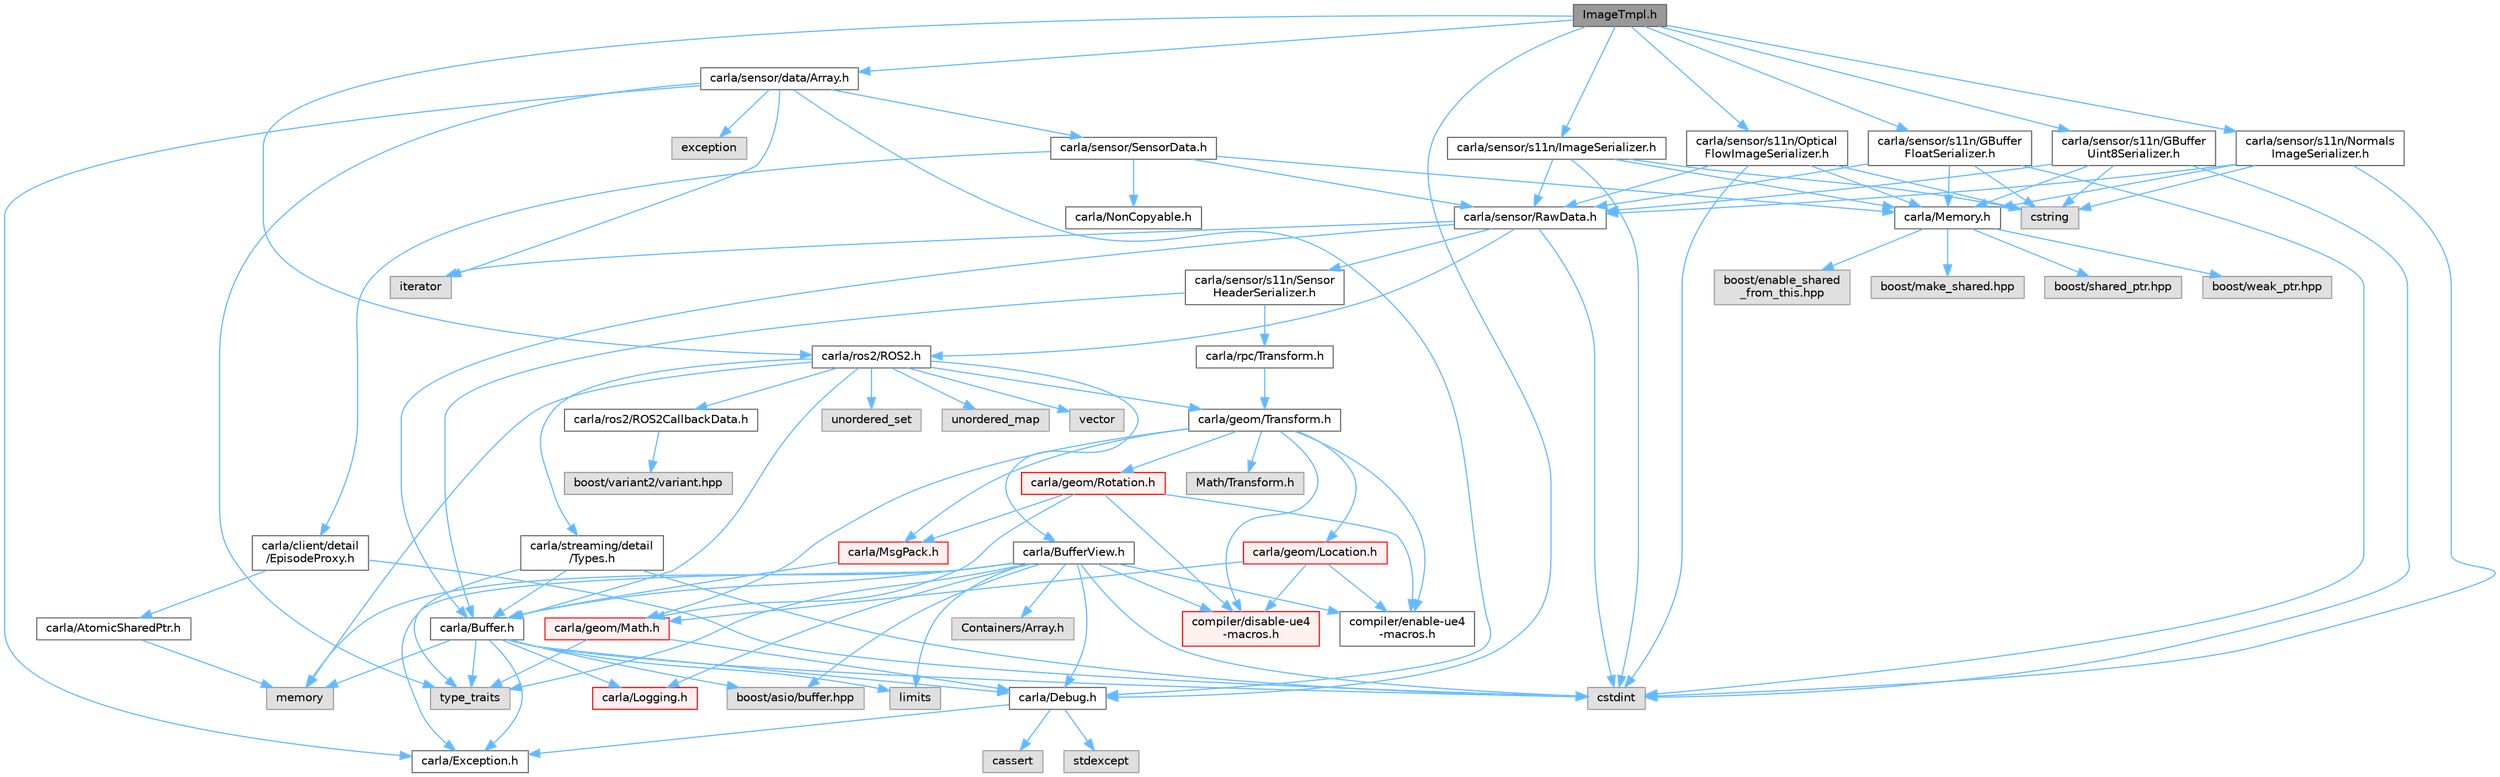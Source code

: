 digraph "ImageTmpl.h"
{
 // INTERACTIVE_SVG=YES
 // LATEX_PDF_SIZE
  bgcolor="transparent";
  edge [fontname=Helvetica,fontsize=10,labelfontname=Helvetica,labelfontsize=10];
  node [fontname=Helvetica,fontsize=10,shape=box,height=0.2,width=0.4];
  Node1 [id="Node000001",label="ImageTmpl.h",height=0.2,width=0.4,color="gray40", fillcolor="grey60", style="filled", fontcolor="black",tooltip=" "];
  Node1 -> Node2 [id="edge1_Node000001_Node000002",color="steelblue1",style="solid",tooltip=" "];
  Node2 [id="Node000002",label="carla/Debug.h",height=0.2,width=0.4,color="grey40", fillcolor="white", style="filled",URL="$d4/deb/Debug_8h.html",tooltip=" "];
  Node2 -> Node3 [id="edge2_Node000002_Node000003",color="steelblue1",style="solid",tooltip=" "];
  Node3 [id="Node000003",label="carla/Exception.h",height=0.2,width=0.4,color="grey40", fillcolor="white", style="filled",URL="$d8/d8a/Exception_8h.html",tooltip=" "];
  Node2 -> Node4 [id="edge3_Node000002_Node000004",color="steelblue1",style="solid",tooltip=" "];
  Node4 [id="Node000004",label="stdexcept",height=0.2,width=0.4,color="grey60", fillcolor="#E0E0E0", style="filled",tooltip=" "];
  Node2 -> Node5 [id="edge4_Node000002_Node000005",color="steelblue1",style="solid",tooltip=" "];
  Node5 [id="Node000005",label="cassert",height=0.2,width=0.4,color="grey60", fillcolor="#E0E0E0", style="filled",tooltip=" "];
  Node1 -> Node6 [id="edge5_Node000001_Node000006",color="steelblue1",style="solid",tooltip=" "];
  Node6 [id="Node000006",label="carla/sensor/data/Array.h",height=0.2,width=0.4,color="grey40", fillcolor="white", style="filled",URL="$df/dd0/Array_8h.html",tooltip=" "];
  Node6 -> Node2 [id="edge6_Node000006_Node000002",color="steelblue1",style="solid",tooltip=" "];
  Node6 -> Node3 [id="edge7_Node000006_Node000003",color="steelblue1",style="solid",tooltip=" "];
  Node6 -> Node7 [id="edge8_Node000006_Node000007",color="steelblue1",style="solid",tooltip=" "];
  Node7 [id="Node000007",label="carla/sensor/SensorData.h",height=0.2,width=0.4,color="grey40", fillcolor="white", style="filled",URL="$d0/d07/SensorData_8h.html",tooltip=" "];
  Node7 -> Node8 [id="edge9_Node000007_Node000008",color="steelblue1",style="solid",tooltip=" "];
  Node8 [id="Node000008",label="carla/Memory.h",height=0.2,width=0.4,color="grey40", fillcolor="white", style="filled",URL="$de/d5c/Memory_8h.html",tooltip=" "];
  Node8 -> Node9 [id="edge10_Node000008_Node000009",color="steelblue1",style="solid",tooltip=" "];
  Node9 [id="Node000009",label="boost/enable_shared\l_from_this.hpp",height=0.2,width=0.4,color="grey60", fillcolor="#E0E0E0", style="filled",tooltip=" "];
  Node8 -> Node10 [id="edge11_Node000008_Node000010",color="steelblue1",style="solid",tooltip=" "];
  Node10 [id="Node000010",label="boost/make_shared.hpp",height=0.2,width=0.4,color="grey60", fillcolor="#E0E0E0", style="filled",tooltip=" "];
  Node8 -> Node11 [id="edge12_Node000008_Node000011",color="steelblue1",style="solid",tooltip=" "];
  Node11 [id="Node000011",label="boost/shared_ptr.hpp",height=0.2,width=0.4,color="grey60", fillcolor="#E0E0E0", style="filled",tooltip=" "];
  Node8 -> Node12 [id="edge13_Node000008_Node000012",color="steelblue1",style="solid",tooltip=" "];
  Node12 [id="Node000012",label="boost/weak_ptr.hpp",height=0.2,width=0.4,color="grey60", fillcolor="#E0E0E0", style="filled",tooltip=" "];
  Node7 -> Node13 [id="edge14_Node000007_Node000013",color="steelblue1",style="solid",tooltip=" "];
  Node13 [id="Node000013",label="carla/NonCopyable.h",height=0.2,width=0.4,color="grey40", fillcolor="white", style="filled",URL="$d4/dd8/LibCarla_2source_2carla_2NonCopyable_8h.html",tooltip=" "];
  Node7 -> Node14 [id="edge15_Node000007_Node000014",color="steelblue1",style="solid",tooltip=" "];
  Node14 [id="Node000014",label="carla/sensor/RawData.h",height=0.2,width=0.4,color="grey40", fillcolor="white", style="filled",URL="$dc/d62/RawData_8h.html",tooltip=" "];
  Node14 -> Node15 [id="edge16_Node000014_Node000015",color="steelblue1",style="solid",tooltip=" "];
  Node15 [id="Node000015",label="carla/Buffer.h",height=0.2,width=0.4,color="grey40", fillcolor="white", style="filled",URL="$d2/dda/carla_2Buffer_8h.html",tooltip=" "];
  Node15 -> Node2 [id="edge17_Node000015_Node000002",color="steelblue1",style="solid",tooltip=" "];
  Node15 -> Node3 [id="edge18_Node000015_Node000003",color="steelblue1",style="solid",tooltip=" "];
  Node15 -> Node16 [id="edge19_Node000015_Node000016",color="steelblue1",style="solid",tooltip=" "];
  Node16 [id="Node000016",label="carla/Logging.h",height=0.2,width=0.4,color="red", fillcolor="#FFF0F0", style="filled",URL="$de/d87/Logging_8h.html",tooltip=" "];
  Node15 -> Node19 [id="edge20_Node000015_Node000019",color="steelblue1",style="solid",tooltip=" "];
  Node19 [id="Node000019",label="boost/asio/buffer.hpp",height=0.2,width=0.4,color="grey60", fillcolor="#E0E0E0", style="filled",tooltip=" "];
  Node15 -> Node20 [id="edge21_Node000015_Node000020",color="steelblue1",style="solid",tooltip=" "];
  Node20 [id="Node000020",label="cstdint",height=0.2,width=0.4,color="grey60", fillcolor="#E0E0E0", style="filled",tooltip=" "];
  Node15 -> Node21 [id="edge22_Node000015_Node000021",color="steelblue1",style="solid",tooltip=" "];
  Node21 [id="Node000021",label="limits",height=0.2,width=0.4,color="grey60", fillcolor="#E0E0E0", style="filled",tooltip=" "];
  Node15 -> Node22 [id="edge23_Node000015_Node000022",color="steelblue1",style="solid",tooltip=" "];
  Node22 [id="Node000022",label="memory",height=0.2,width=0.4,color="grey60", fillcolor="#E0E0E0", style="filled",tooltip=" "];
  Node15 -> Node23 [id="edge24_Node000015_Node000023",color="steelblue1",style="solid",tooltip=" "];
  Node23 [id="Node000023",label="type_traits",height=0.2,width=0.4,color="grey60", fillcolor="#E0E0E0", style="filled",tooltip=" "];
  Node14 -> Node24 [id="edge25_Node000014_Node000024",color="steelblue1",style="solid",tooltip=" "];
  Node24 [id="Node000024",label="carla/sensor/s11n/Sensor\lHeaderSerializer.h",height=0.2,width=0.4,color="grey40", fillcolor="white", style="filled",URL="$dd/da9/SensorHeaderSerializer_8h.html",tooltip=" "];
  Node24 -> Node15 [id="edge26_Node000024_Node000015",color="steelblue1",style="solid",tooltip=" "];
  Node24 -> Node25 [id="edge27_Node000024_Node000025",color="steelblue1",style="solid",tooltip=" "];
  Node25 [id="Node000025",label="carla/rpc/Transform.h",height=0.2,width=0.4,color="grey40", fillcolor="white", style="filled",URL="$df/d36/rpc_2Transform_8h.html",tooltip=" "];
  Node25 -> Node26 [id="edge28_Node000025_Node000026",color="steelblue1",style="solid",tooltip=" "];
  Node26 [id="Node000026",label="carla/geom/Transform.h",height=0.2,width=0.4,color="grey40", fillcolor="white", style="filled",URL="$de/d17/geom_2Transform_8h.html",tooltip=" "];
  Node26 -> Node27 [id="edge29_Node000026_Node000027",color="steelblue1",style="solid",tooltip=" "];
  Node27 [id="Node000027",label="carla/MsgPack.h",height=0.2,width=0.4,color="red", fillcolor="#FFF0F0", style="filled",URL="$d9/d6f/MsgPack_8h.html",tooltip=" "];
  Node27 -> Node15 [id="edge30_Node000027_Node000015",color="steelblue1",style="solid",tooltip=" "];
  Node26 -> Node29 [id="edge31_Node000026_Node000029",color="steelblue1",style="solid",tooltip=" "];
  Node29 [id="Node000029",label="carla/geom/Location.h",height=0.2,width=0.4,color="red", fillcolor="#FFF0F0", style="filled",URL="$d9/d8b/geom_2Location_8h.html",tooltip=" "];
  Node29 -> Node33 [id="edge32_Node000029_Node000033",color="steelblue1",style="solid",tooltip=" "];
  Node33 [id="Node000033",label="carla/geom/Math.h",height=0.2,width=0.4,color="red", fillcolor="#FFF0F0", style="filled",URL="$db/d8a/Math_8h.html",tooltip=" "];
  Node33 -> Node2 [id="edge33_Node000033_Node000002",color="steelblue1",style="solid",tooltip=" "];
  Node33 -> Node23 [id="edge34_Node000033_Node000023",color="steelblue1",style="solid",tooltip=" "];
  Node29 -> Node35 [id="edge35_Node000029_Node000035",color="steelblue1",style="solid",tooltip=" "];
  Node35 [id="Node000035",label="compiler/enable-ue4\l-macros.h",height=0.2,width=0.4,color="grey40", fillcolor="white", style="filled",URL="$d9/da2/enable-ue4-macros_8h.html",tooltip=" "];
  Node29 -> Node37 [id="edge36_Node000029_Node000037",color="steelblue1",style="solid",tooltip=" "];
  Node37 [id="Node000037",label="compiler/disable-ue4\l-macros.h",height=0.2,width=0.4,color="red", fillcolor="#FFF0F0", style="filled",URL="$d2/d02/disable-ue4-macros_8h.html",tooltip=" "];
  Node26 -> Node33 [id="edge37_Node000026_Node000033",color="steelblue1",style="solid",tooltip=" "];
  Node26 -> Node42 [id="edge38_Node000026_Node000042",color="steelblue1",style="solid",tooltip=" "];
  Node42 [id="Node000042",label="carla/geom/Rotation.h",height=0.2,width=0.4,color="red", fillcolor="#FFF0F0", style="filled",URL="$d0/d8f/Rotation_8h.html",tooltip=" "];
  Node42 -> Node27 [id="edge39_Node000042_Node000027",color="steelblue1",style="solid",tooltip=" "];
  Node42 -> Node33 [id="edge40_Node000042_Node000033",color="steelblue1",style="solid",tooltip=" "];
  Node42 -> Node35 [id="edge41_Node000042_Node000035",color="steelblue1",style="solid",tooltip=" "];
  Node42 -> Node37 [id="edge42_Node000042_Node000037",color="steelblue1",style="solid",tooltip=" "];
  Node26 -> Node35 [id="edge43_Node000026_Node000035",color="steelblue1",style="solid",tooltip=" "];
  Node26 -> Node44 [id="edge44_Node000026_Node000044",color="steelblue1",style="solid",tooltip=" "];
  Node44 [id="Node000044",label="Math/Transform.h",height=0.2,width=0.4,color="grey60", fillcolor="#E0E0E0", style="filled",tooltip=" "];
  Node26 -> Node37 [id="edge45_Node000026_Node000037",color="steelblue1",style="solid",tooltip=" "];
  Node14 -> Node45 [id="edge46_Node000014_Node000045",color="steelblue1",style="solid",tooltip=" "];
  Node45 [id="Node000045",label="carla/ros2/ROS2.h",height=0.2,width=0.4,color="grey40", fillcolor="white", style="filled",URL="$da/db8/ROS2_8h.html",tooltip=" "];
  Node45 -> Node15 [id="edge47_Node000045_Node000015",color="steelblue1",style="solid",tooltip=" "];
  Node45 -> Node46 [id="edge48_Node000045_Node000046",color="steelblue1",style="solid",tooltip=" "];
  Node46 [id="Node000046",label="carla/BufferView.h",height=0.2,width=0.4,color="grey40", fillcolor="white", style="filled",URL="$d8/dee/BufferView_8h.html",tooltip=" "];
  Node46 -> Node15 [id="edge49_Node000046_Node000015",color="steelblue1",style="solid",tooltip=" "];
  Node46 -> Node2 [id="edge50_Node000046_Node000002",color="steelblue1",style="solid",tooltip=" "];
  Node46 -> Node3 [id="edge51_Node000046_Node000003",color="steelblue1",style="solid",tooltip=" "];
  Node46 -> Node16 [id="edge52_Node000046_Node000016",color="steelblue1",style="solid",tooltip=" "];
  Node46 -> Node19 [id="edge53_Node000046_Node000019",color="steelblue1",style="solid",tooltip=" "];
  Node46 -> Node20 [id="edge54_Node000046_Node000020",color="steelblue1",style="solid",tooltip=" "];
  Node46 -> Node21 [id="edge55_Node000046_Node000021",color="steelblue1",style="solid",tooltip=" "];
  Node46 -> Node22 [id="edge56_Node000046_Node000022",color="steelblue1",style="solid",tooltip=" "];
  Node46 -> Node23 [id="edge57_Node000046_Node000023",color="steelblue1",style="solid",tooltip=" "];
  Node46 -> Node35 [id="edge58_Node000046_Node000035",color="steelblue1",style="solid",tooltip=" "];
  Node46 -> Node47 [id="edge59_Node000046_Node000047",color="steelblue1",style="solid",tooltip=" "];
  Node47 [id="Node000047",label="Containers/Array.h",height=0.2,width=0.4,color="grey60", fillcolor="#E0E0E0", style="filled",tooltip=" "];
  Node46 -> Node37 [id="edge60_Node000046_Node000037",color="steelblue1",style="solid",tooltip=" "];
  Node45 -> Node26 [id="edge61_Node000045_Node000026",color="steelblue1",style="solid",tooltip=" "];
  Node45 -> Node48 [id="edge62_Node000045_Node000048",color="steelblue1",style="solid",tooltip=" "];
  Node48 [id="Node000048",label="carla/ros2/ROS2CallbackData.h",height=0.2,width=0.4,color="grey40", fillcolor="white", style="filled",URL="$d2/d6c/ROS2CallbackData_8h.html",tooltip=" "];
  Node48 -> Node49 [id="edge63_Node000048_Node000049",color="steelblue1",style="solid",tooltip=" "];
  Node49 [id="Node000049",label="boost/variant2/variant.hpp",height=0.2,width=0.4,color="grey60", fillcolor="#E0E0E0", style="filled",tooltip=" "];
  Node45 -> Node50 [id="edge64_Node000045_Node000050",color="steelblue1",style="solid",tooltip=" "];
  Node50 [id="Node000050",label="carla/streaming/detail\l/Types.h",height=0.2,width=0.4,color="grey40", fillcolor="white", style="filled",URL="$d7/df8/Types_8h.html",tooltip=" "];
  Node50 -> Node15 [id="edge65_Node000050_Node000015",color="steelblue1",style="solid",tooltip=" "];
  Node50 -> Node20 [id="edge66_Node000050_Node000020",color="steelblue1",style="solid",tooltip=" "];
  Node50 -> Node23 [id="edge67_Node000050_Node000023",color="steelblue1",style="solid",tooltip=" "];
  Node45 -> Node51 [id="edge68_Node000045_Node000051",color="steelblue1",style="solid",tooltip=" "];
  Node51 [id="Node000051",label="unordered_set",height=0.2,width=0.4,color="grey60", fillcolor="#E0E0E0", style="filled",tooltip=" "];
  Node45 -> Node52 [id="edge69_Node000045_Node000052",color="steelblue1",style="solid",tooltip=" "];
  Node52 [id="Node000052",label="unordered_map",height=0.2,width=0.4,color="grey60", fillcolor="#E0E0E0", style="filled",tooltip=" "];
  Node45 -> Node22 [id="edge70_Node000045_Node000022",color="steelblue1",style="solid",tooltip=" "];
  Node45 -> Node53 [id="edge71_Node000045_Node000053",color="steelblue1",style="solid",tooltip=" "];
  Node53 [id="Node000053",label="vector",height=0.2,width=0.4,color="grey60", fillcolor="#E0E0E0", style="filled",tooltip=" "];
  Node14 -> Node20 [id="edge72_Node000014_Node000020",color="steelblue1",style="solid",tooltip=" "];
  Node14 -> Node54 [id="edge73_Node000014_Node000054",color="steelblue1",style="solid",tooltip=" "];
  Node54 [id="Node000054",label="iterator",height=0.2,width=0.4,color="grey60", fillcolor="#E0E0E0", style="filled",tooltip=" "];
  Node7 -> Node55 [id="edge74_Node000007_Node000055",color="steelblue1",style="solid",tooltip=" "];
  Node55 [id="Node000055",label="carla/client/detail\l/EpisodeProxy.h",height=0.2,width=0.4,color="grey40", fillcolor="white", style="filled",URL="$dc/dc2/EpisodeProxy_8h.html",tooltip=" "];
  Node55 -> Node56 [id="edge75_Node000055_Node000056",color="steelblue1",style="solid",tooltip=" "];
  Node56 [id="Node000056",label="carla/AtomicSharedPtr.h",height=0.2,width=0.4,color="grey40", fillcolor="white", style="filled",URL="$df/de2/AtomicSharedPtr_8h.html",tooltip=" "];
  Node56 -> Node22 [id="edge76_Node000056_Node000022",color="steelblue1",style="solid",tooltip=" "];
  Node55 -> Node20 [id="edge77_Node000055_Node000020",color="steelblue1",style="solid",tooltip=" "];
  Node6 -> Node57 [id="edge78_Node000006_Node000057",color="steelblue1",style="solid",tooltip=" "];
  Node57 [id="Node000057",label="exception",height=0.2,width=0.4,color="grey60", fillcolor="#E0E0E0", style="filled",tooltip=" "];
  Node6 -> Node54 [id="edge79_Node000006_Node000054",color="steelblue1",style="solid",tooltip=" "];
  Node6 -> Node23 [id="edge80_Node000006_Node000023",color="steelblue1",style="solid",tooltip=" "];
  Node1 -> Node58 [id="edge81_Node000001_Node000058",color="steelblue1",style="solid",tooltip=" "];
  Node58 [id="Node000058",label="carla/sensor/s11n/ImageSerializer.h",height=0.2,width=0.4,color="grey40", fillcolor="white", style="filled",URL="$de/dbf/ImageSerializer_8h.html",tooltip=" "];
  Node58 -> Node8 [id="edge82_Node000058_Node000008",color="steelblue1",style="solid",tooltip=" "];
  Node58 -> Node14 [id="edge83_Node000058_Node000014",color="steelblue1",style="solid",tooltip=" "];
  Node58 -> Node20 [id="edge84_Node000058_Node000020",color="steelblue1",style="solid",tooltip=" "];
  Node58 -> Node59 [id="edge85_Node000058_Node000059",color="steelblue1",style="solid",tooltip=" "];
  Node59 [id="Node000059",label="cstring",height=0.2,width=0.4,color="grey60", fillcolor="#E0E0E0", style="filled",tooltip=" "];
  Node1 -> Node60 [id="edge86_Node000001_Node000060",color="steelblue1",style="solid",tooltip=" "];
  Node60 [id="Node000060",label="carla/sensor/s11n/Optical\lFlowImageSerializer.h",height=0.2,width=0.4,color="grey40", fillcolor="white", style="filled",URL="$dd/d8a/OpticalFlowImageSerializer_8h.html",tooltip=" "];
  Node60 -> Node8 [id="edge87_Node000060_Node000008",color="steelblue1",style="solid",tooltip=" "];
  Node60 -> Node14 [id="edge88_Node000060_Node000014",color="steelblue1",style="solid",tooltip=" "];
  Node60 -> Node20 [id="edge89_Node000060_Node000020",color="steelblue1",style="solid",tooltip=" "];
  Node60 -> Node59 [id="edge90_Node000060_Node000059",color="steelblue1",style="solid",tooltip=" "];
  Node1 -> Node61 [id="edge91_Node000001_Node000061",color="steelblue1",style="solid",tooltip=" "];
  Node61 [id="Node000061",label="carla/sensor/s11n/GBuffer\lUint8Serializer.h",height=0.2,width=0.4,color="grey40", fillcolor="white", style="filled",URL="$d4/d68/GBufferUint8Serializer_8h.html",tooltip=" "];
  Node61 -> Node8 [id="edge92_Node000061_Node000008",color="steelblue1",style="solid",tooltip=" "];
  Node61 -> Node14 [id="edge93_Node000061_Node000014",color="steelblue1",style="solid",tooltip=" "];
  Node61 -> Node20 [id="edge94_Node000061_Node000020",color="steelblue1",style="solid",tooltip=" "];
  Node61 -> Node59 [id="edge95_Node000061_Node000059",color="steelblue1",style="solid",tooltip=" "];
  Node1 -> Node62 [id="edge96_Node000001_Node000062",color="steelblue1",style="solid",tooltip=" "];
  Node62 [id="Node000062",label="carla/sensor/s11n/GBuffer\lFloatSerializer.h",height=0.2,width=0.4,color="grey40", fillcolor="white", style="filled",URL="$d8/d61/GBufferFloatSerializer_8h.html",tooltip=" "];
  Node62 -> Node8 [id="edge97_Node000062_Node000008",color="steelblue1",style="solid",tooltip=" "];
  Node62 -> Node14 [id="edge98_Node000062_Node000014",color="steelblue1",style="solid",tooltip=" "];
  Node62 -> Node20 [id="edge99_Node000062_Node000020",color="steelblue1",style="solid",tooltip=" "];
  Node62 -> Node59 [id="edge100_Node000062_Node000059",color="steelblue1",style="solid",tooltip=" "];
  Node1 -> Node63 [id="edge101_Node000001_Node000063",color="steelblue1",style="solid",tooltip=" "];
  Node63 [id="Node000063",label="carla/sensor/s11n/Normals\lImageSerializer.h",height=0.2,width=0.4,color="grey40", fillcolor="white", style="filled",URL="$dd/d9f/NormalsImageSerializer_8h.html",tooltip=" "];
  Node63 -> Node8 [id="edge102_Node000063_Node000008",color="steelblue1",style="solid",tooltip=" "];
  Node63 -> Node14 [id="edge103_Node000063_Node000014",color="steelblue1",style="solid",tooltip=" "];
  Node63 -> Node20 [id="edge104_Node000063_Node000020",color="steelblue1",style="solid",tooltip=" "];
  Node63 -> Node59 [id="edge105_Node000063_Node000059",color="steelblue1",style="solid",tooltip=" "];
  Node1 -> Node45 [id="edge106_Node000001_Node000045",color="steelblue1",style="solid",tooltip=" "];
}

